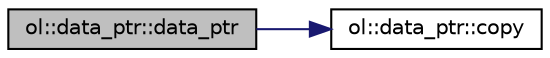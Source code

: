 digraph "ol::data_ptr::data_ptr"
{
 // LATEX_PDF_SIZE
  edge [fontname="Helvetica",fontsize="10",labelfontname="Helvetica",labelfontsize="10"];
  node [fontname="Helvetica",fontsize="10",shape=record];
  rankdir="LR";
  Node1 [label="ol::data_ptr::data_ptr",height=0.2,width=0.4,color="black", fillcolor="grey75", style="filled", fontcolor="black",tooltip="Copy constructor."];
  Node1 -> Node2 [color="midnightblue",fontsize="10",style="solid",fontname="Helvetica"];
  Node2 [label="ol::data_ptr::copy",height=0.2,width=0.4,color="black", fillcolor="white", style="filled",URL="$classol_1_1data__ptr.html#a63823ed63077e7c35a4089c7ac936287",tooltip=" "];
}
